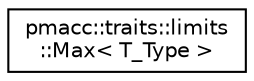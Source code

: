 digraph "Graphical Class Hierarchy"
{
 // LATEX_PDF_SIZE
  edge [fontname="Helvetica",fontsize="10",labelfontname="Helvetica",labelfontsize="10"];
  node [fontname="Helvetica",fontsize="10",shape=record];
  rankdir="LR";
  Node0 [label="pmacc::traits::limits\l::Max\< T_Type \>",height=0.2,width=0.4,color="black", fillcolor="white", style="filled",URL="$structpmacc_1_1traits_1_1limits_1_1_max.html",tooltip="get maximum finite value"];
}
